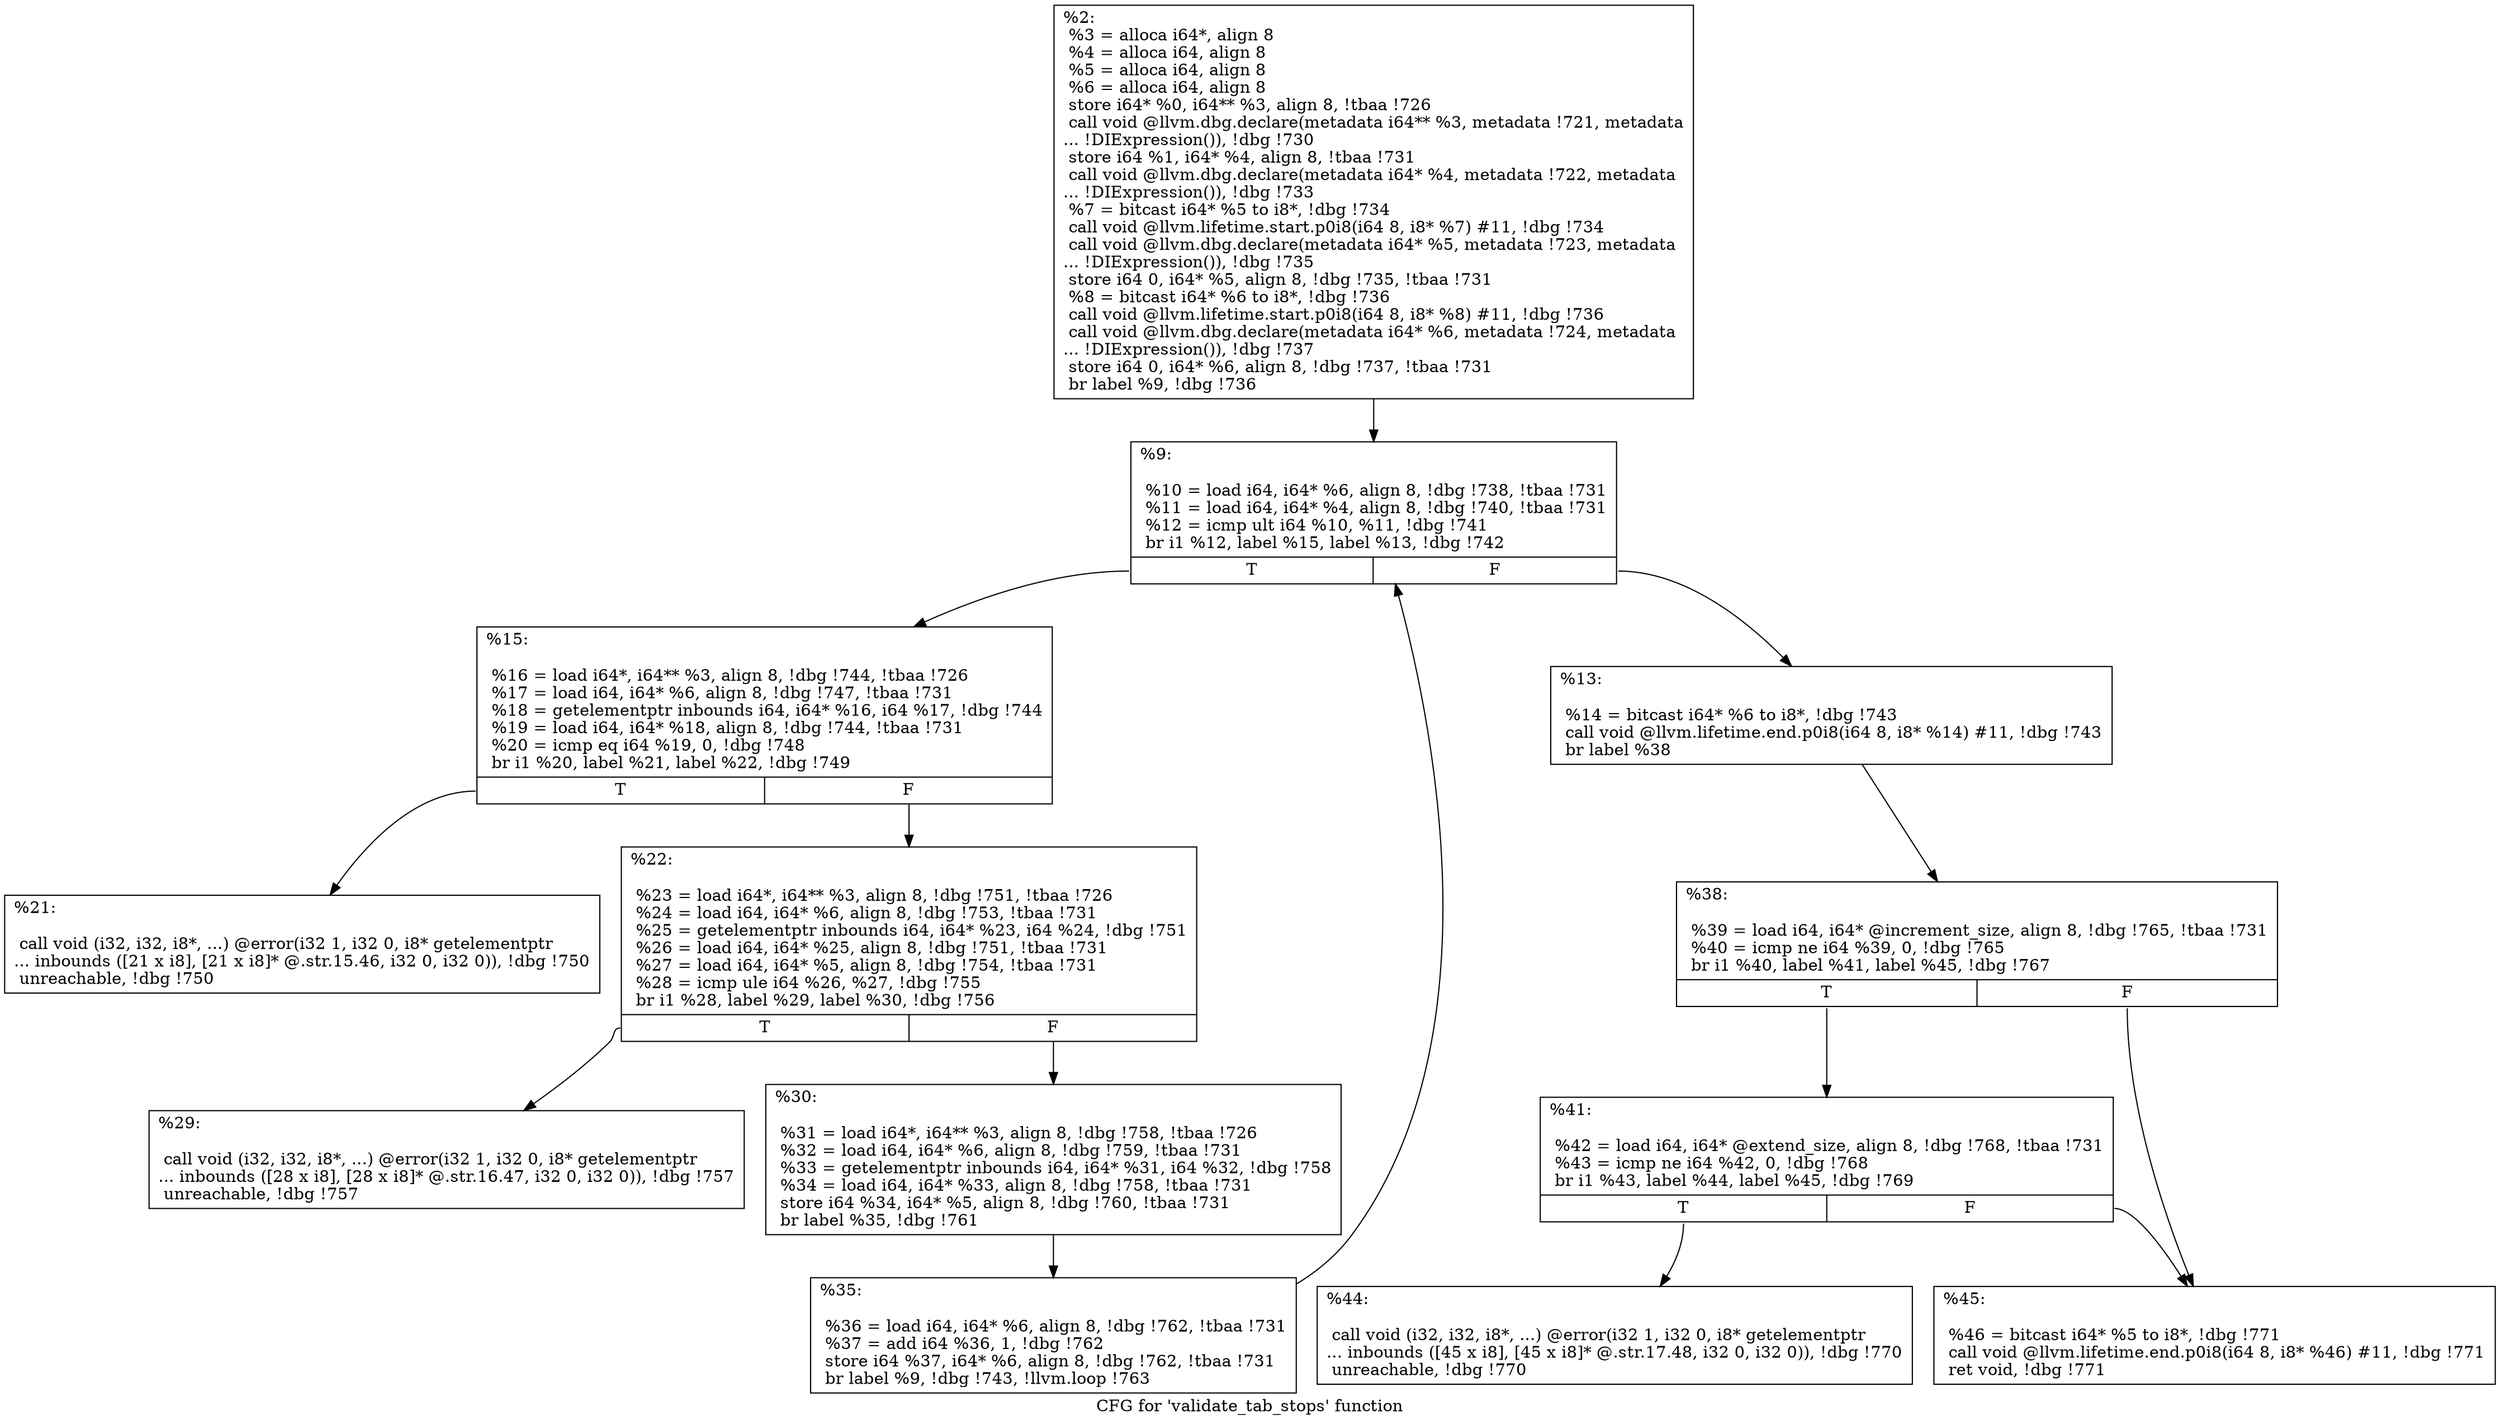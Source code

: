 digraph "CFG for 'validate_tab_stops' function" {
	label="CFG for 'validate_tab_stops' function";

	Node0x901290 [shape=record,label="{%2:\l  %3 = alloca i64*, align 8\l  %4 = alloca i64, align 8\l  %5 = alloca i64, align 8\l  %6 = alloca i64, align 8\l  store i64* %0, i64** %3, align 8, !tbaa !726\l  call void @llvm.dbg.declare(metadata i64** %3, metadata !721, metadata\l... !DIExpression()), !dbg !730\l  store i64 %1, i64* %4, align 8, !tbaa !731\l  call void @llvm.dbg.declare(metadata i64* %4, metadata !722, metadata\l... !DIExpression()), !dbg !733\l  %7 = bitcast i64* %5 to i8*, !dbg !734\l  call void @llvm.lifetime.start.p0i8(i64 8, i8* %7) #11, !dbg !734\l  call void @llvm.dbg.declare(metadata i64* %5, metadata !723, metadata\l... !DIExpression()), !dbg !735\l  store i64 0, i64* %5, align 8, !dbg !735, !tbaa !731\l  %8 = bitcast i64* %6 to i8*, !dbg !736\l  call void @llvm.lifetime.start.p0i8(i64 8, i8* %8) #11, !dbg !736\l  call void @llvm.dbg.declare(metadata i64* %6, metadata !724, metadata\l... !DIExpression()), !dbg !737\l  store i64 0, i64* %6, align 8, !dbg !737, !tbaa !731\l  br label %9, !dbg !736\l}"];
	Node0x901290 -> Node0x9013b0;
	Node0x9013b0 [shape=record,label="{%9:\l\l  %10 = load i64, i64* %6, align 8, !dbg !738, !tbaa !731\l  %11 = load i64, i64* %4, align 8, !dbg !740, !tbaa !731\l  %12 = icmp ult i64 %10, %11, !dbg !741\l  br i1 %12, label %15, label %13, !dbg !742\l|{<s0>T|<s1>F}}"];
	Node0x9013b0:s0 -> Node0x901450;
	Node0x9013b0:s1 -> Node0x901400;
	Node0x901400 [shape=record,label="{%13:\l\l  %14 = bitcast i64* %6 to i8*, !dbg !743\l  call void @llvm.lifetime.end.p0i8(i64 8, i8* %14) #11, !dbg !743\l  br label %38\l}"];
	Node0x901400 -> Node0x901630;
	Node0x901450 [shape=record,label="{%15:\l\l  %16 = load i64*, i64** %3, align 8, !dbg !744, !tbaa !726\l  %17 = load i64, i64* %6, align 8, !dbg !747, !tbaa !731\l  %18 = getelementptr inbounds i64, i64* %16, i64 %17, !dbg !744\l  %19 = load i64, i64* %18, align 8, !dbg !744, !tbaa !731\l  %20 = icmp eq i64 %19, 0, !dbg !748\l  br i1 %20, label %21, label %22, !dbg !749\l|{<s0>T|<s1>F}}"];
	Node0x901450:s0 -> Node0x9014a0;
	Node0x901450:s1 -> Node0x9014f0;
	Node0x9014a0 [shape=record,label="{%21:\l\l  call void (i32, i32, i8*, ...) @error(i32 1, i32 0, i8* getelementptr\l... inbounds ([21 x i8], [21 x i8]* @.str.15.46, i32 0, i32 0)), !dbg !750\l  unreachable, !dbg !750\l}"];
	Node0x9014f0 [shape=record,label="{%22:\l\l  %23 = load i64*, i64** %3, align 8, !dbg !751, !tbaa !726\l  %24 = load i64, i64* %6, align 8, !dbg !753, !tbaa !731\l  %25 = getelementptr inbounds i64, i64* %23, i64 %24, !dbg !751\l  %26 = load i64, i64* %25, align 8, !dbg !751, !tbaa !731\l  %27 = load i64, i64* %5, align 8, !dbg !754, !tbaa !731\l  %28 = icmp ule i64 %26, %27, !dbg !755\l  br i1 %28, label %29, label %30, !dbg !756\l|{<s0>T|<s1>F}}"];
	Node0x9014f0:s0 -> Node0x901540;
	Node0x9014f0:s1 -> Node0x901590;
	Node0x901540 [shape=record,label="{%29:\l\l  call void (i32, i32, i8*, ...) @error(i32 1, i32 0, i8* getelementptr\l... inbounds ([28 x i8], [28 x i8]* @.str.16.47, i32 0, i32 0)), !dbg !757\l  unreachable, !dbg !757\l}"];
	Node0x901590 [shape=record,label="{%30:\l\l  %31 = load i64*, i64** %3, align 8, !dbg !758, !tbaa !726\l  %32 = load i64, i64* %6, align 8, !dbg !759, !tbaa !731\l  %33 = getelementptr inbounds i64, i64* %31, i64 %32, !dbg !758\l  %34 = load i64, i64* %33, align 8, !dbg !758, !tbaa !731\l  store i64 %34, i64* %5, align 8, !dbg !760, !tbaa !731\l  br label %35, !dbg !761\l}"];
	Node0x901590 -> Node0x9015e0;
	Node0x9015e0 [shape=record,label="{%35:\l\l  %36 = load i64, i64* %6, align 8, !dbg !762, !tbaa !731\l  %37 = add i64 %36, 1, !dbg !762\l  store i64 %37, i64* %6, align 8, !dbg !762, !tbaa !731\l  br label %9, !dbg !743, !llvm.loop !763\l}"];
	Node0x9015e0 -> Node0x9013b0;
	Node0x901630 [shape=record,label="{%38:\l\l  %39 = load i64, i64* @increment_size, align 8, !dbg !765, !tbaa !731\l  %40 = icmp ne i64 %39, 0, !dbg !765\l  br i1 %40, label %41, label %45, !dbg !767\l|{<s0>T|<s1>F}}"];
	Node0x901630:s0 -> Node0x901680;
	Node0x901630:s1 -> Node0x901720;
	Node0x901680 [shape=record,label="{%41:\l\l  %42 = load i64, i64* @extend_size, align 8, !dbg !768, !tbaa !731\l  %43 = icmp ne i64 %42, 0, !dbg !768\l  br i1 %43, label %44, label %45, !dbg !769\l|{<s0>T|<s1>F}}"];
	Node0x901680:s0 -> Node0x9016d0;
	Node0x901680:s1 -> Node0x901720;
	Node0x9016d0 [shape=record,label="{%44:\l\l  call void (i32, i32, i8*, ...) @error(i32 1, i32 0, i8* getelementptr\l... inbounds ([45 x i8], [45 x i8]* @.str.17.48, i32 0, i32 0)), !dbg !770\l  unreachable, !dbg !770\l}"];
	Node0x901720 [shape=record,label="{%45:\l\l  %46 = bitcast i64* %5 to i8*, !dbg !771\l  call void @llvm.lifetime.end.p0i8(i64 8, i8* %46) #11, !dbg !771\l  ret void, !dbg !771\l}"];
}
